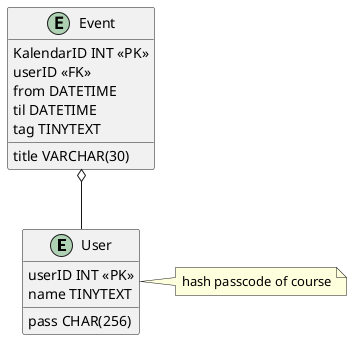@startuml
entity "User" {
    userID INT <<PK>>
    name TINYTEXT
    pass CHAR(256)
}
note right: hash passcode of course

entity "Event" {
    KalendarID INT <<PK>>
    title VARCHAR(30)
    userID <<FK>>
    from DATETIME
    til DATETIME
    tag TINYTEXT
}

Event o-- User
@enduml
